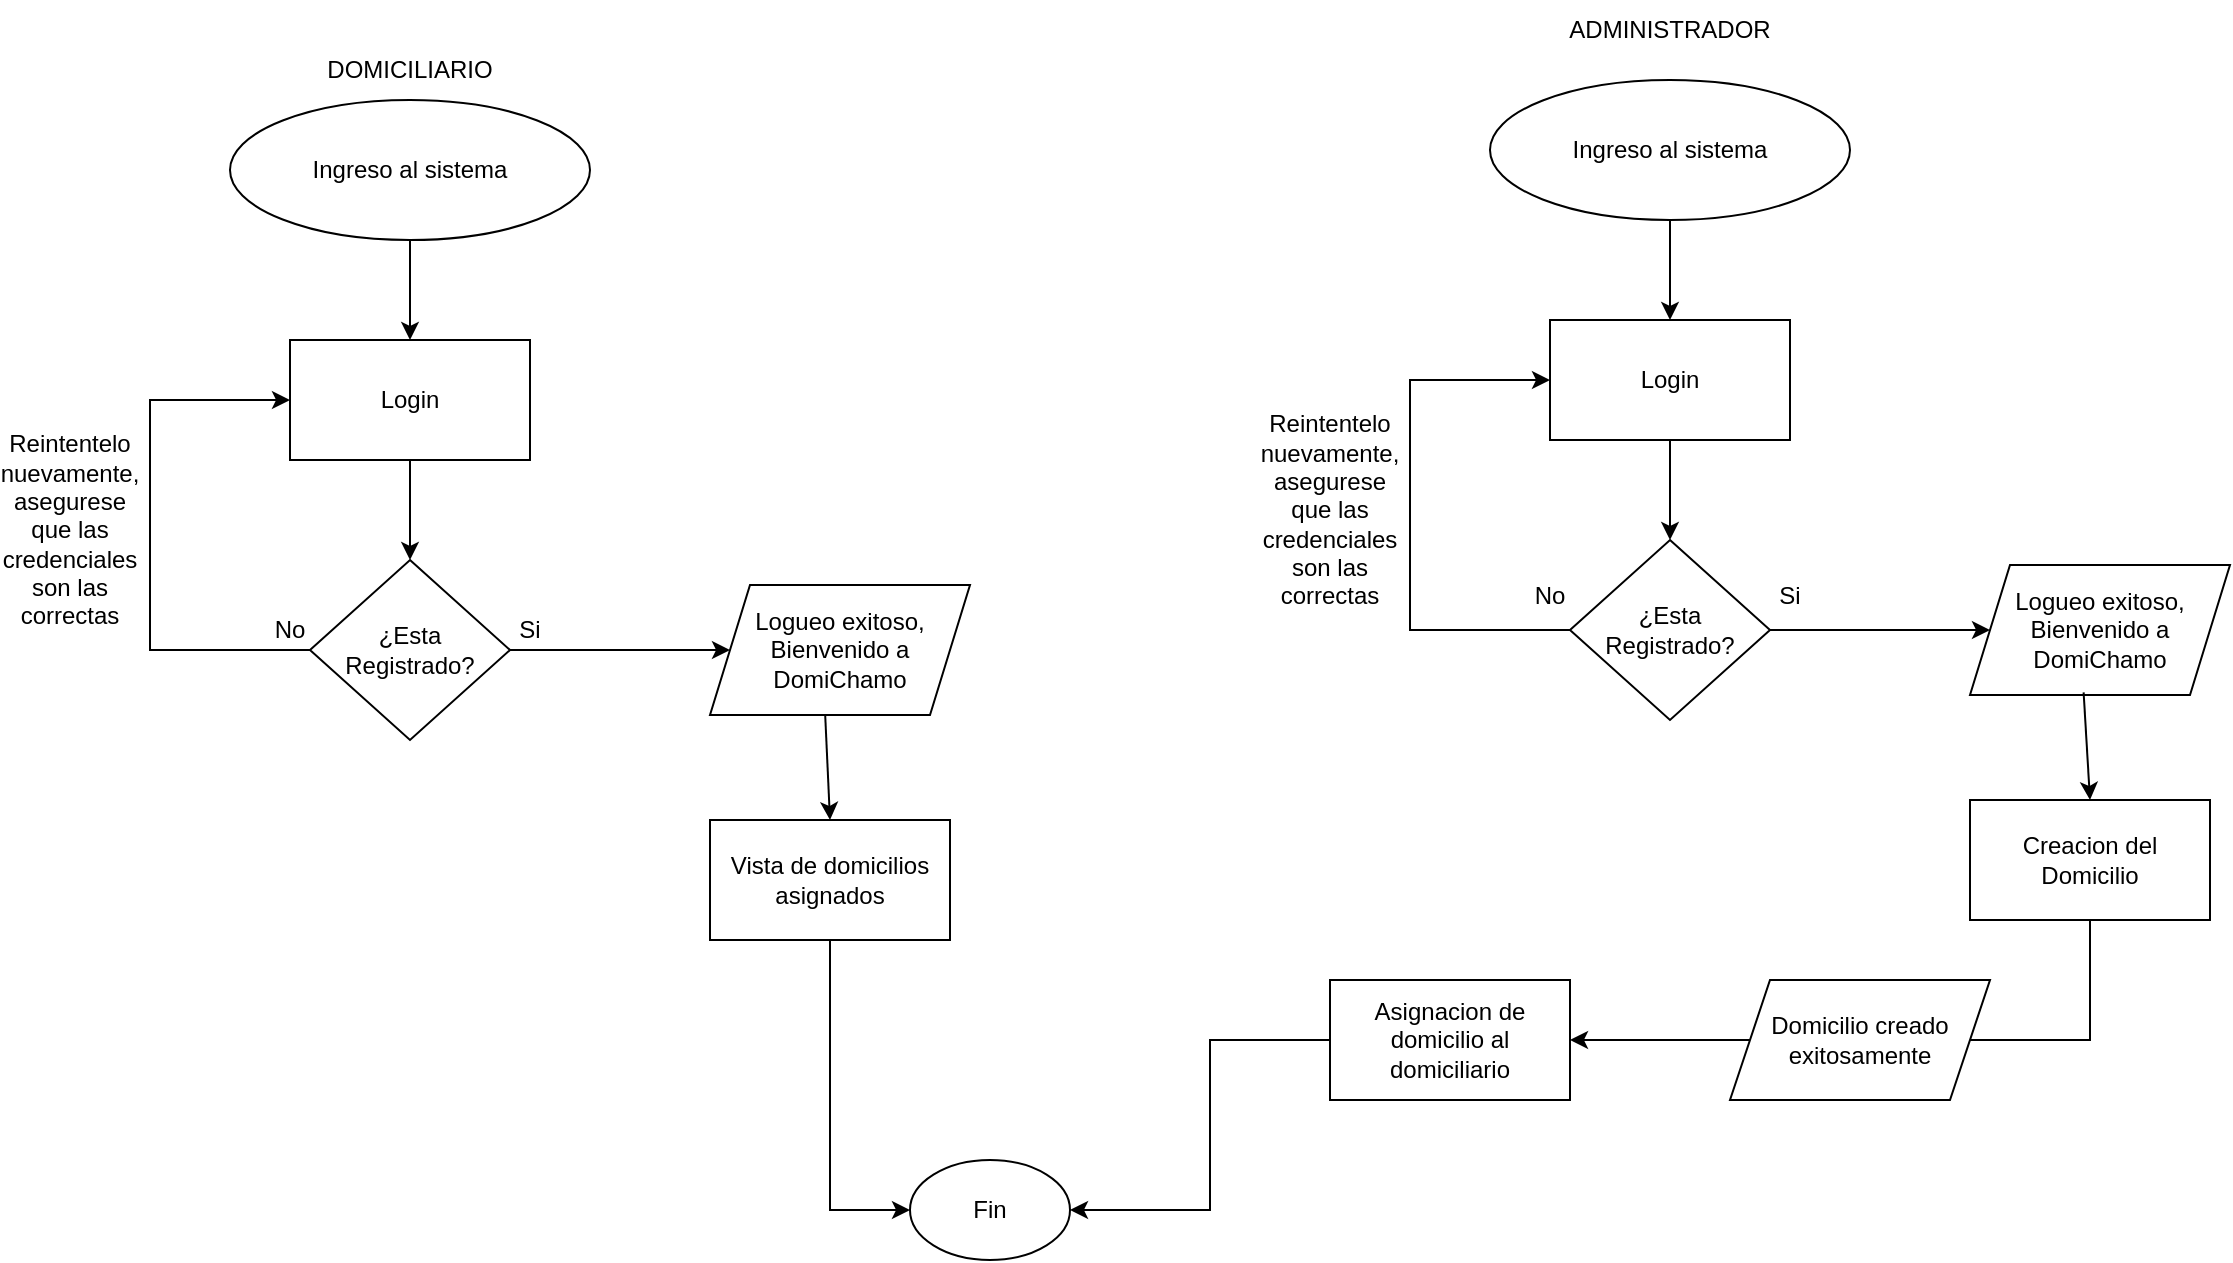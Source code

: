 <mxfile version="21.6.5" type="device" pages="3">
  <diagram name="Diagrama de Flujo" id="2YBvvXClWsGukQMizWep">
    <mxGraphModel dx="1886" dy="1706" grid="1" gridSize="10" guides="1" tooltips="1" connect="1" arrows="1" fold="1" page="1" pageScale="1" pageWidth="850" pageHeight="1100" math="0" shadow="0">
      <root>
        <mxCell id="0" />
        <mxCell id="1" parent="0" />
        <mxCell id="07Qt_cBtGG1GGFdpKsMy-4" value="Ingreso al sistema" style="ellipse;whiteSpace=wrap;html=1;" vertex="1" parent="1">
          <mxGeometry x="240" width="180" height="70" as="geometry" />
        </mxCell>
        <mxCell id="07Qt_cBtGG1GGFdpKsMy-5" value="" style="endArrow=classic;html=1;rounded=0;exitX=0.5;exitY=1;exitDx=0;exitDy=0;entryX=0.5;entryY=0;entryDx=0;entryDy=0;" edge="1" parent="1" source="07Qt_cBtGG1GGFdpKsMy-4" target="07Qt_cBtGG1GGFdpKsMy-6">
          <mxGeometry width="50" height="50" relative="1" as="geometry">
            <mxPoint x="310" y="170" as="sourcePoint" />
            <mxPoint x="330" y="150" as="targetPoint" />
          </mxGeometry>
        </mxCell>
        <mxCell id="07Qt_cBtGG1GGFdpKsMy-6" value="Login" style="rounded=0;whiteSpace=wrap;html=1;" vertex="1" parent="1">
          <mxGeometry x="270" y="120" width="120" height="60" as="geometry" />
        </mxCell>
        <mxCell id="07Qt_cBtGG1GGFdpKsMy-7" value="" style="endArrow=classic;html=1;rounded=0;exitX=0.5;exitY=1;exitDx=0;exitDy=0;entryX=0.5;entryY=0;entryDx=0;entryDy=0;" edge="1" parent="1" source="07Qt_cBtGG1GGFdpKsMy-6" target="07Qt_cBtGG1GGFdpKsMy-8">
          <mxGeometry width="50" height="50" relative="1" as="geometry">
            <mxPoint x="300" y="280" as="sourcePoint" />
            <mxPoint x="350" y="230" as="targetPoint" />
          </mxGeometry>
        </mxCell>
        <mxCell id="07Qt_cBtGG1GGFdpKsMy-8" value="¿Esta Registrado?" style="rhombus;whiteSpace=wrap;html=1;" vertex="1" parent="1">
          <mxGeometry x="280" y="230" width="100" height="90" as="geometry" />
        </mxCell>
        <mxCell id="07Qt_cBtGG1GGFdpKsMy-9" value="" style="endArrow=classic;html=1;rounded=0;exitX=0;exitY=0.5;exitDx=0;exitDy=0;entryX=0;entryY=0.5;entryDx=0;entryDy=0;" edge="1" parent="1" source="07Qt_cBtGG1GGFdpKsMy-8" target="07Qt_cBtGG1GGFdpKsMy-6">
          <mxGeometry width="50" height="50" relative="1" as="geometry">
            <mxPoint x="240" y="400" as="sourcePoint" />
            <mxPoint x="290" y="350" as="targetPoint" />
            <Array as="points">
              <mxPoint x="200" y="275" />
              <mxPoint x="200" y="150" />
            </Array>
          </mxGeometry>
        </mxCell>
        <mxCell id="07Qt_cBtGG1GGFdpKsMy-10" value="Reintentelo nuevamente, asegurese que las credenciales son las correctas" style="text;html=1;strokeColor=none;fillColor=none;align=center;verticalAlign=middle;whiteSpace=wrap;rounded=0;" vertex="1" parent="1">
          <mxGeometry x="130" y="200" width="60" height="30" as="geometry" />
        </mxCell>
        <mxCell id="07Qt_cBtGG1GGFdpKsMy-11" value="" style="endArrow=classic;html=1;rounded=0;exitX=1;exitY=0.5;exitDx=0;exitDy=0;entryX=0;entryY=0.5;entryDx=0;entryDy=0;" edge="1" parent="1" source="07Qt_cBtGG1GGFdpKsMy-8" target="07Qt_cBtGG1GGFdpKsMy-12">
          <mxGeometry width="50" height="50" relative="1" as="geometry">
            <mxPoint x="360" y="390" as="sourcePoint" />
            <mxPoint x="470" y="275" as="targetPoint" />
          </mxGeometry>
        </mxCell>
        <mxCell id="07Qt_cBtGG1GGFdpKsMy-12" value="Logueo exitoso, Bienvenido a DomiChamo" style="shape=parallelogram;perimeter=parallelogramPerimeter;whiteSpace=wrap;html=1;fixedSize=1;" vertex="1" parent="1">
          <mxGeometry x="480" y="242.5" width="130" height="65" as="geometry" />
        </mxCell>
        <mxCell id="07Qt_cBtGG1GGFdpKsMy-13" value="" style="endArrow=classic;html=1;rounded=0;exitX=0.437;exitY=0.98;exitDx=0;exitDy=0;exitPerimeter=0;entryX=0.5;entryY=0;entryDx=0;entryDy=0;" edge="1" parent="1" source="07Qt_cBtGG1GGFdpKsMy-12" target="07Qt_cBtGG1GGFdpKsMy-14">
          <mxGeometry width="50" height="50" relative="1" as="geometry">
            <mxPoint x="460" y="440" as="sourcePoint" />
            <mxPoint x="537" y="370" as="targetPoint" />
          </mxGeometry>
        </mxCell>
        <mxCell id="07Qt_cBtGG1GGFdpKsMy-14" value="Creacion del Domicilio" style="rounded=0;whiteSpace=wrap;html=1;" vertex="1" parent="1">
          <mxGeometry x="480" y="360" width="120" height="60" as="geometry" />
        </mxCell>
        <mxCell id="07Qt_cBtGG1GGFdpKsMy-15" value="" style="endArrow=classic;html=1;rounded=0;exitX=0.5;exitY=1;exitDx=0;exitDy=0;" edge="1" parent="1" source="07Qt_cBtGG1GGFdpKsMy-14">
          <mxGeometry width="50" height="50" relative="1" as="geometry">
            <mxPoint x="550" y="470" as="sourcePoint" />
            <mxPoint x="440" y="480" as="targetPoint" />
            <Array as="points">
              <mxPoint x="540" y="480" />
            </Array>
          </mxGeometry>
        </mxCell>
        <mxCell id="07Qt_cBtGG1GGFdpKsMy-16" value="Domicilio creado exitosamente" style="shape=parallelogram;perimeter=parallelogramPerimeter;whiteSpace=wrap;html=1;fixedSize=1;" vertex="1" parent="1">
          <mxGeometry x="360" y="450" width="130" height="60" as="geometry" />
        </mxCell>
        <mxCell id="07Qt_cBtGG1GGFdpKsMy-17" value="" style="endArrow=classic;html=1;rounded=0;exitX=0;exitY=0.5;exitDx=0;exitDy=0;entryX=1;entryY=0.5;entryDx=0;entryDy=0;" edge="1" parent="1" source="07Qt_cBtGG1GGFdpKsMy-16" target="07Qt_cBtGG1GGFdpKsMy-18">
          <mxGeometry width="50" height="50" relative="1" as="geometry">
            <mxPoint x="170" y="550" as="sourcePoint" />
            <mxPoint x="270" y="480" as="targetPoint" />
          </mxGeometry>
        </mxCell>
        <mxCell id="07Qt_cBtGG1GGFdpKsMy-18" value="Asignacion de domicilio al domiciliario" style="rounded=0;whiteSpace=wrap;html=1;" vertex="1" parent="1">
          <mxGeometry x="160" y="450" width="120" height="60" as="geometry" />
        </mxCell>
        <mxCell id="07Qt_cBtGG1GGFdpKsMy-19" value="ADMINISTRADOR" style="text;html=1;strokeColor=none;fillColor=none;align=center;verticalAlign=middle;whiteSpace=wrap;rounded=0;" vertex="1" parent="1">
          <mxGeometry x="300" y="-40" width="60" height="30" as="geometry" />
        </mxCell>
        <mxCell id="07Qt_cBtGG1GGFdpKsMy-20" value="Ingreso al sistema" style="ellipse;whiteSpace=wrap;html=1;" vertex="1" parent="1">
          <mxGeometry x="-390" y="10" width="180" height="70" as="geometry" />
        </mxCell>
        <mxCell id="07Qt_cBtGG1GGFdpKsMy-21" value="" style="endArrow=classic;html=1;rounded=0;exitX=0.5;exitY=1;exitDx=0;exitDy=0;entryX=0.5;entryY=0;entryDx=0;entryDy=0;" edge="1" parent="1" source="07Qt_cBtGG1GGFdpKsMy-20" target="07Qt_cBtGG1GGFdpKsMy-22">
          <mxGeometry width="50" height="50" relative="1" as="geometry">
            <mxPoint x="-320" y="180" as="sourcePoint" />
            <mxPoint x="-300" y="160" as="targetPoint" />
          </mxGeometry>
        </mxCell>
        <mxCell id="07Qt_cBtGG1GGFdpKsMy-22" value="Login" style="rounded=0;whiteSpace=wrap;html=1;" vertex="1" parent="1">
          <mxGeometry x="-360" y="130" width="120" height="60" as="geometry" />
        </mxCell>
        <mxCell id="07Qt_cBtGG1GGFdpKsMy-23" value="" style="endArrow=classic;html=1;rounded=0;exitX=0.5;exitY=1;exitDx=0;exitDy=0;entryX=0.5;entryY=0;entryDx=0;entryDy=0;" edge="1" parent="1" source="07Qt_cBtGG1GGFdpKsMy-22" target="07Qt_cBtGG1GGFdpKsMy-24">
          <mxGeometry width="50" height="50" relative="1" as="geometry">
            <mxPoint x="-330" y="290" as="sourcePoint" />
            <mxPoint x="-280" y="240" as="targetPoint" />
          </mxGeometry>
        </mxCell>
        <mxCell id="07Qt_cBtGG1GGFdpKsMy-24" value="¿Esta Registrado?" style="rhombus;whiteSpace=wrap;html=1;" vertex="1" parent="1">
          <mxGeometry x="-350" y="240" width="100" height="90" as="geometry" />
        </mxCell>
        <mxCell id="07Qt_cBtGG1GGFdpKsMy-25" value="" style="endArrow=classic;html=1;rounded=0;exitX=0;exitY=0.5;exitDx=0;exitDy=0;entryX=0;entryY=0.5;entryDx=0;entryDy=0;" edge="1" parent="1" source="07Qt_cBtGG1GGFdpKsMy-24" target="07Qt_cBtGG1GGFdpKsMy-22">
          <mxGeometry width="50" height="50" relative="1" as="geometry">
            <mxPoint x="-390" y="410" as="sourcePoint" />
            <mxPoint x="-340" y="360" as="targetPoint" />
            <Array as="points">
              <mxPoint x="-430" y="285" />
              <mxPoint x="-430" y="160" />
            </Array>
          </mxGeometry>
        </mxCell>
        <mxCell id="07Qt_cBtGG1GGFdpKsMy-26" value="Reintentelo nuevamente, asegurese que las credenciales son las correctas" style="text;html=1;strokeColor=none;fillColor=none;align=center;verticalAlign=middle;whiteSpace=wrap;rounded=0;" vertex="1" parent="1">
          <mxGeometry x="-500" y="210" width="60" height="30" as="geometry" />
        </mxCell>
        <mxCell id="07Qt_cBtGG1GGFdpKsMy-27" value="" style="endArrow=classic;html=1;rounded=0;exitX=1;exitY=0.5;exitDx=0;exitDy=0;entryX=0;entryY=0.5;entryDx=0;entryDy=0;" edge="1" parent="1" source="07Qt_cBtGG1GGFdpKsMy-24" target="07Qt_cBtGG1GGFdpKsMy-28">
          <mxGeometry width="50" height="50" relative="1" as="geometry">
            <mxPoint x="-270" y="400" as="sourcePoint" />
            <mxPoint x="-160" y="285" as="targetPoint" />
          </mxGeometry>
        </mxCell>
        <mxCell id="07Qt_cBtGG1GGFdpKsMy-28" value="Logueo exitoso, Bienvenido a DomiChamo" style="shape=parallelogram;perimeter=parallelogramPerimeter;whiteSpace=wrap;html=1;fixedSize=1;" vertex="1" parent="1">
          <mxGeometry x="-150" y="252.5" width="130" height="65" as="geometry" />
        </mxCell>
        <mxCell id="07Qt_cBtGG1GGFdpKsMy-29" value="No" style="text;html=1;strokeColor=none;fillColor=none;align=center;verticalAlign=middle;whiteSpace=wrap;rounded=0;" vertex="1" parent="1">
          <mxGeometry x="-390" y="260" width="60" height="30" as="geometry" />
        </mxCell>
        <mxCell id="07Qt_cBtGG1GGFdpKsMy-30" value="Si" style="text;html=1;strokeColor=none;fillColor=none;align=center;verticalAlign=middle;whiteSpace=wrap;rounded=0;" vertex="1" parent="1">
          <mxGeometry x="-270" y="260" width="60" height="30" as="geometry" />
        </mxCell>
        <mxCell id="07Qt_cBtGG1GGFdpKsMy-31" value="Si" style="text;html=1;strokeColor=none;fillColor=none;align=center;verticalAlign=middle;whiteSpace=wrap;rounded=0;" vertex="1" parent="1">
          <mxGeometry x="360" y="242.5" width="60" height="30" as="geometry" />
        </mxCell>
        <mxCell id="07Qt_cBtGG1GGFdpKsMy-32" value="No" style="text;html=1;strokeColor=none;fillColor=none;align=center;verticalAlign=middle;whiteSpace=wrap;rounded=0;" vertex="1" parent="1">
          <mxGeometry x="240" y="242.5" width="60" height="30" as="geometry" />
        </mxCell>
        <mxCell id="07Qt_cBtGG1GGFdpKsMy-33" value="" style="endArrow=classic;html=1;rounded=0;exitX=0.443;exitY=0.998;exitDx=0;exitDy=0;exitPerimeter=0;entryX=0.5;entryY=0;entryDx=0;entryDy=0;" edge="1" parent="1" source="07Qt_cBtGG1GGFdpKsMy-28" target="07Qt_cBtGG1GGFdpKsMy-34">
          <mxGeometry width="50" height="50" relative="1" as="geometry">
            <mxPoint x="-70" y="400" as="sourcePoint" />
            <mxPoint x="-90" y="370" as="targetPoint" />
          </mxGeometry>
        </mxCell>
        <mxCell id="07Qt_cBtGG1GGFdpKsMy-34" value="Vista de domicilios asignados" style="rounded=0;whiteSpace=wrap;html=1;" vertex="1" parent="1">
          <mxGeometry x="-150" y="370" width="120" height="60" as="geometry" />
        </mxCell>
        <mxCell id="07Qt_cBtGG1GGFdpKsMy-35" value="DOMICILIARIO" style="text;html=1;strokeColor=none;fillColor=none;align=center;verticalAlign=middle;whiteSpace=wrap;rounded=0;" vertex="1" parent="1">
          <mxGeometry x="-330" y="-20" width="60" height="30" as="geometry" />
        </mxCell>
        <mxCell id="07Qt_cBtGG1GGFdpKsMy-37" value="Fin" style="ellipse;whiteSpace=wrap;html=1;" vertex="1" parent="1">
          <mxGeometry x="-50" y="540" width="80" height="50" as="geometry" />
        </mxCell>
        <mxCell id="07Qt_cBtGG1GGFdpKsMy-38" value="" style="endArrow=classic;html=1;rounded=0;exitX=0.5;exitY=1;exitDx=0;exitDy=0;entryX=0;entryY=0.5;entryDx=0;entryDy=0;" edge="1" parent="1" source="07Qt_cBtGG1GGFdpKsMy-34" target="07Qt_cBtGG1GGFdpKsMy-37">
          <mxGeometry width="50" height="50" relative="1" as="geometry">
            <mxPoint x="-130" y="520" as="sourcePoint" />
            <mxPoint x="-80" y="470" as="targetPoint" />
            <Array as="points">
              <mxPoint x="-90" y="565" />
            </Array>
          </mxGeometry>
        </mxCell>
        <mxCell id="07Qt_cBtGG1GGFdpKsMy-39" value="" style="endArrow=classic;html=1;rounded=0;entryX=1;entryY=0.5;entryDx=0;entryDy=0;exitX=0;exitY=0.5;exitDx=0;exitDy=0;" edge="1" parent="1" source="07Qt_cBtGG1GGFdpKsMy-18" target="07Qt_cBtGG1GGFdpKsMy-37">
          <mxGeometry width="50" height="50" relative="1" as="geometry">
            <mxPoint x="30" y="530" as="sourcePoint" />
            <mxPoint x="80" y="480" as="targetPoint" />
            <Array as="points">
              <mxPoint x="100" y="480" />
              <mxPoint x="100" y="565" />
            </Array>
          </mxGeometry>
        </mxCell>
      </root>
    </mxGraphModel>
  </diagram>
  <diagram id="VWJ23JTSXtTwXEh-H7eY" name="Diagrama de Casos de Uso">
    <mxGraphModel dx="1727" dy="1010" grid="1" gridSize="10" guides="1" tooltips="1" connect="1" arrows="1" fold="1" page="1" pageScale="1" pageWidth="827" pageHeight="1169" math="0" shadow="0">
      <root>
        <mxCell id="0" />
        <mxCell id="1" parent="0" />
        <mxCell id="kzF_-jv1RBNSMnkFvMMY-2" value="" style="rounded=0;whiteSpace=wrap;html=1;" vertex="1" parent="1">
          <mxGeometry x="300" y="240" width="360" height="510" as="geometry" />
        </mxCell>
        <mxCell id="kzF_-jv1RBNSMnkFvMMY-3" value="&lt;font style=&quot;font-size: 22px;&quot;&gt;DOMICHAMO&lt;/font&gt;" style="text;html=1;strokeColor=none;fillColor=none;align=center;verticalAlign=middle;whiteSpace=wrap;rounded=0;" vertex="1" parent="1">
          <mxGeometry x="450" y="260" width="60" height="30" as="geometry" />
        </mxCell>
        <mxCell id="kzF_-jv1RBNSMnkFvMMY-4" value="&lt;font size=&quot;1&quot;&gt;CREACION DE DOMICILIOS&lt;/font&gt;" style="ellipse;whiteSpace=wrap;html=1;" vertex="1" parent="1">
          <mxGeometry x="420" y="340" width="120" height="80" as="geometry" />
        </mxCell>
        <mxCell id="kzF_-jv1RBNSMnkFvMMY-6" value="ASIGNACION DE DOMICLIOS" style="ellipse;whiteSpace=wrap;html=1;" vertex="1" parent="1">
          <mxGeometry x="420" y="460" width="120" height="80" as="geometry" />
        </mxCell>
        <mxCell id="kzF_-jv1RBNSMnkFvMMY-7" value="VISUALIZACION DE DOMICILIOS" style="ellipse;whiteSpace=wrap;html=1;" vertex="1" parent="1">
          <mxGeometry x="414" y="585" width="120" height="80" as="geometry" />
        </mxCell>
        <mxCell id="kzF_-jv1RBNSMnkFvMMY-8" value="DOMICILIARIO" style="shape=umlActor;verticalLabelPosition=bottom;verticalAlign=top;html=1;outlineConnect=0;" vertex="1" parent="1">
          <mxGeometry x="110" y="390" width="70" height="160" as="geometry" />
        </mxCell>
        <mxCell id="kzF_-jv1RBNSMnkFvMMY-9" value="ADMINISTRADOR" style="shape=umlActor;verticalLabelPosition=bottom;verticalAlign=top;html=1;outlineConnect=0;" vertex="1" parent="1">
          <mxGeometry x="760" y="360" width="110" height="200" as="geometry" />
        </mxCell>
        <mxCell id="kzF_-jv1RBNSMnkFvMMY-10" value="" style="endArrow=classic;html=1;rounded=0;exitX=1;exitY=0.5;exitDx=0;exitDy=0;entryX=0;entryY=0.333;entryDx=0;entryDy=0;entryPerimeter=0;" edge="1" parent="1" source="kzF_-jv1RBNSMnkFvMMY-4" target="kzF_-jv1RBNSMnkFvMMY-9">
          <mxGeometry width="50" height="50" relative="1" as="geometry">
            <mxPoint x="470" y="750" as="sourcePoint" />
            <mxPoint x="520" y="700" as="targetPoint" />
          </mxGeometry>
        </mxCell>
        <mxCell id="kzF_-jv1RBNSMnkFvMMY-11" value="" style="endArrow=classic;html=1;rounded=0;exitX=1;exitY=0.5;exitDx=0;exitDy=0;" edge="1" parent="1" source="kzF_-jv1RBNSMnkFvMMY-6" target="kzF_-jv1RBNSMnkFvMMY-9">
          <mxGeometry width="50" height="50" relative="1" as="geometry">
            <mxPoint x="580" y="600" as="sourcePoint" />
            <mxPoint x="630" y="550" as="targetPoint" />
          </mxGeometry>
        </mxCell>
        <mxCell id="kzF_-jv1RBNSMnkFvMMY-12" value="" style="endArrow=classic;html=1;rounded=0;exitX=1;exitY=0.5;exitDx=0;exitDy=0;" edge="1" parent="1" source="kzF_-jv1RBNSMnkFvMMY-7" target="kzF_-jv1RBNSMnkFvMMY-9">
          <mxGeometry width="50" height="50" relative="1" as="geometry">
            <mxPoint x="600" y="830" as="sourcePoint" />
            <mxPoint x="650" y="780" as="targetPoint" />
          </mxGeometry>
        </mxCell>
        <mxCell id="kzF_-jv1RBNSMnkFvMMY-13" value="" style="endArrow=classic;html=1;rounded=0;exitX=0;exitY=0.5;exitDx=0;exitDy=0;entryX=1;entryY=0.333;entryDx=0;entryDy=0;entryPerimeter=0;" edge="1" parent="1" source="kzF_-jv1RBNSMnkFvMMY-7" target="kzF_-jv1RBNSMnkFvMMY-8">
          <mxGeometry width="50" height="50" relative="1" as="geometry">
            <mxPoint x="290" y="800" as="sourcePoint" />
            <mxPoint x="340" y="750" as="targetPoint" />
          </mxGeometry>
        </mxCell>
      </root>
    </mxGraphModel>
  </diagram>
  <diagram id="3GF5PCmhmL5v2JH-1t5v" name="Diagrama de Relacional">
    <mxGraphModel dx="1036" dy="606" grid="1" gridSize="10" guides="1" tooltips="1" connect="1" arrows="1" fold="1" page="1" pageScale="1" pageWidth="827" pageHeight="1169" math="0" shadow="0">
      <root>
        <mxCell id="0" />
        <mxCell id="1" parent="0" />
        <mxCell id="WiRn67OuFbnLv9rJSDio-1" value="cliente" style="rounded=0;whiteSpace=wrap;html=1;" vertex="1" parent="1">
          <mxGeometry x="150" y="230" width="120" height="60" as="geometry" />
        </mxCell>
        <mxCell id="WiRn67OuFbnLv9rJSDio-2" value="admin" style="rounded=0;whiteSpace=wrap;html=1;" vertex="1" parent="1">
          <mxGeometry x="680" y="460" width="120" height="60" as="geometry" />
        </mxCell>
        <mxCell id="WiRn67OuFbnLv9rJSDio-3" value="domiciliario" style="rounded=0;whiteSpace=wrap;html=1;" vertex="1" parent="1">
          <mxGeometry x="1150" y="230" width="120" height="60" as="geometry" />
        </mxCell>
        <mxCell id="WiRn67OuFbnLv9rJSDio-4" value="realiza" style="rhombus;whiteSpace=wrap;html=1;" vertex="1" parent="1">
          <mxGeometry x="390" y="230" width="170" height="60" as="geometry" />
        </mxCell>
        <mxCell id="WiRn67OuFbnLv9rJSDio-5" value="" style="endArrow=classic;html=1;rounded=0;exitX=1;exitY=0.5;exitDx=0;exitDy=0;entryX=0;entryY=0.5;entryDx=0;entryDy=0;" edge="1" parent="1" source="WiRn67OuFbnLv9rJSDio-1" target="WiRn67OuFbnLv9rJSDio-4">
          <mxGeometry width="50" height="50" relative="1" as="geometry">
            <mxPoint x="280" y="420" as="sourcePoint" />
            <mxPoint x="330" y="370" as="targetPoint" />
          </mxGeometry>
        </mxCell>
        <mxCell id="WiRn67OuFbnLv9rJSDio-6" value="pedido" style="rounded=0;whiteSpace=wrap;html=1;" vertex="1" parent="1">
          <mxGeometry x="680" y="240" width="120" height="40" as="geometry" />
        </mxCell>
        <mxCell id="WiRn67OuFbnLv9rJSDio-7" value="" style="endArrow=classic;html=1;rounded=0;exitX=1;exitY=0.5;exitDx=0;exitDy=0;entryX=0;entryY=0.5;entryDx=0;entryDy=0;" edge="1" parent="1" source="WiRn67OuFbnLv9rJSDio-4" target="WiRn67OuFbnLv9rJSDio-6">
          <mxGeometry width="50" height="50" relative="1" as="geometry">
            <mxPoint x="480" y="420" as="sourcePoint" />
            <mxPoint x="530" y="370" as="targetPoint" />
          </mxGeometry>
        </mxCell>
        <mxCell id="WiRn67OuFbnLv9rJSDio-8" value="registra" style="rhombus;whiteSpace=wrap;html=1;" vertex="1" parent="1">
          <mxGeometry x="700" y="330" width="80" height="80" as="geometry" />
        </mxCell>
        <mxCell id="WiRn67OuFbnLv9rJSDio-11" value="" style="endArrow=classic;html=1;rounded=0;entryX=0.5;entryY=1;entryDx=0;entryDy=0;" edge="1" parent="1" source="WiRn67OuFbnLv9rJSDio-2" target="WiRn67OuFbnLv9rJSDio-8">
          <mxGeometry width="50" height="50" relative="1" as="geometry">
            <mxPoint x="720" y="590" as="sourcePoint" />
            <mxPoint x="770" y="540" as="targetPoint" />
          </mxGeometry>
        </mxCell>
        <mxCell id="WiRn67OuFbnLv9rJSDio-12" value="" style="endArrow=classic;html=1;rounded=0;entryX=0.5;entryY=1;entryDx=0;entryDy=0;exitX=0.5;exitY=0;exitDx=0;exitDy=0;" edge="1" parent="1" source="WiRn67OuFbnLv9rJSDio-8" target="WiRn67OuFbnLv9rJSDio-6">
          <mxGeometry width="50" height="50" relative="1" as="geometry">
            <mxPoint x="660" y="450" as="sourcePoint" />
            <mxPoint x="710" y="400" as="targetPoint" />
          </mxGeometry>
        </mxCell>
        <mxCell id="WiRn67OuFbnLv9rJSDio-14" value="entrega" style="rhombus;whiteSpace=wrap;html=1;" vertex="1" parent="1">
          <mxGeometry x="930" y="235" width="120" height="50" as="geometry" />
        </mxCell>
        <mxCell id="WiRn67OuFbnLv9rJSDio-15" value="" style="endArrow=classic;html=1;rounded=0;entryX=1;entryY=0.5;entryDx=0;entryDy=0;exitX=0;exitY=0.5;exitDx=0;exitDy=0;" edge="1" parent="1" source="WiRn67OuFbnLv9rJSDio-3" target="WiRn67OuFbnLv9rJSDio-14">
          <mxGeometry width="50" height="50" relative="1" as="geometry">
            <mxPoint x="1000" y="390" as="sourcePoint" />
            <mxPoint x="1050" y="340" as="targetPoint" />
          </mxGeometry>
        </mxCell>
        <mxCell id="WiRn67OuFbnLv9rJSDio-16" value="" style="endArrow=classic;html=1;rounded=0;entryX=1;entryY=0.5;entryDx=0;entryDy=0;exitX=0;exitY=0.5;exitDx=0;exitDy=0;" edge="1" parent="1" source="WiRn67OuFbnLv9rJSDio-14" target="WiRn67OuFbnLv9rJSDio-6">
          <mxGeometry width="50" height="50" relative="1" as="geometry">
            <mxPoint x="830" y="400" as="sourcePoint" />
            <mxPoint x="880" y="350" as="targetPoint" />
          </mxGeometry>
        </mxCell>
        <mxCell id="WiRn67OuFbnLv9rJSDio-17" value="Nombre" style="ellipse;whiteSpace=wrap;html=1;" vertex="1" parent="1">
          <mxGeometry x="20" y="170" width="70" height="40" as="geometry" />
        </mxCell>
        <mxCell id="WiRn67OuFbnLv9rJSDio-18" value="Direccion" style="ellipse;whiteSpace=wrap;html=1;" vertex="1" parent="1">
          <mxGeometry x="100" y="140" width="70" height="40" as="geometry" />
        </mxCell>
        <mxCell id="WiRn67OuFbnLv9rJSDio-19" value="" style="endArrow=classic;html=1;rounded=0;exitX=0;exitY=0.5;exitDx=0;exitDy=0;entryX=0.5;entryY=1;entryDx=0;entryDy=0;" edge="1" parent="1" source="WiRn67OuFbnLv9rJSDio-1" target="WiRn67OuFbnLv9rJSDio-17">
          <mxGeometry width="50" height="50" relative="1" as="geometry">
            <mxPoint x="170" y="400" as="sourcePoint" />
            <mxPoint x="220" y="350" as="targetPoint" />
          </mxGeometry>
        </mxCell>
        <mxCell id="WiRn67OuFbnLv9rJSDio-20" value="" style="endArrow=classic;html=1;rounded=0;entryX=0.5;entryY=1;entryDx=0;entryDy=0;exitX=0.25;exitY=0;exitDx=0;exitDy=0;" edge="1" parent="1" source="WiRn67OuFbnLv9rJSDio-1" target="WiRn67OuFbnLv9rJSDio-18">
          <mxGeometry width="50" height="50" relative="1" as="geometry">
            <mxPoint x="170" y="370" as="sourcePoint" />
            <mxPoint x="220" y="320" as="targetPoint" />
          </mxGeometry>
        </mxCell>
        <mxCell id="WiRn67OuFbnLv9rJSDio-24" value="Email" style="ellipse;whiteSpace=wrap;html=1;" vertex="1" parent="1">
          <mxGeometry x="220" y="140" width="70" height="40" as="geometry" />
        </mxCell>
        <mxCell id="WiRn67OuFbnLv9rJSDio-25" value="" style="endArrow=classic;html=1;rounded=0;entryX=0.4;entryY=1.075;entryDx=0;entryDy=0;entryPerimeter=0;exitX=0.5;exitY=0;exitDx=0;exitDy=0;" edge="1" parent="1" source="WiRn67OuFbnLv9rJSDio-1" target="WiRn67OuFbnLv9rJSDio-24">
          <mxGeometry width="50" height="50" relative="1" as="geometry">
            <mxPoint x="190" y="390" as="sourcePoint" />
            <mxPoint x="240" y="340" as="targetPoint" />
          </mxGeometry>
        </mxCell>
        <mxCell id="WiRn67OuFbnLv9rJSDio-27" value="Direccion" style="ellipse;whiteSpace=wrap;html=1;" vertex="1" parent="1">
          <mxGeometry x="705" y="140" width="70" height="40" as="geometry" />
        </mxCell>
        <mxCell id="WiRn67OuFbnLv9rJSDio-28" value="" style="endArrow=classic;html=1;rounded=0;entryX=0.5;entryY=1;entryDx=0;entryDy=0;exitX=0.5;exitY=0;exitDx=0;exitDy=0;" edge="1" parent="1" source="WiRn67OuFbnLv9rJSDio-6" target="WiRn67OuFbnLv9rJSDio-27">
          <mxGeometry width="50" height="50" relative="1" as="geometry">
            <mxPoint x="220" y="240" as="sourcePoint" />
            <mxPoint x="258" y="193" as="targetPoint" />
          </mxGeometry>
        </mxCell>
        <mxCell id="WiRn67OuFbnLv9rJSDio-29" value="Celular" style="ellipse;whiteSpace=wrap;html=1;" vertex="1" parent="1">
          <mxGeometry x="20" y="260" width="70" height="40" as="geometry" />
        </mxCell>
        <mxCell id="WiRn67OuFbnLv9rJSDio-30" value="" style="endArrow=classic;html=1;rounded=0;entryX=1;entryY=0.5;entryDx=0;entryDy=0;exitX=0;exitY=0.75;exitDx=0;exitDy=0;" edge="1" parent="1" source="WiRn67OuFbnLv9rJSDio-1" target="WiRn67OuFbnLv9rJSDio-29">
          <mxGeometry width="50" height="50" relative="1" as="geometry">
            <mxPoint x="100" y="430" as="sourcePoint" />
            <mxPoint x="150" y="380" as="targetPoint" />
          </mxGeometry>
        </mxCell>
      </root>
    </mxGraphModel>
  </diagram>
</mxfile>
